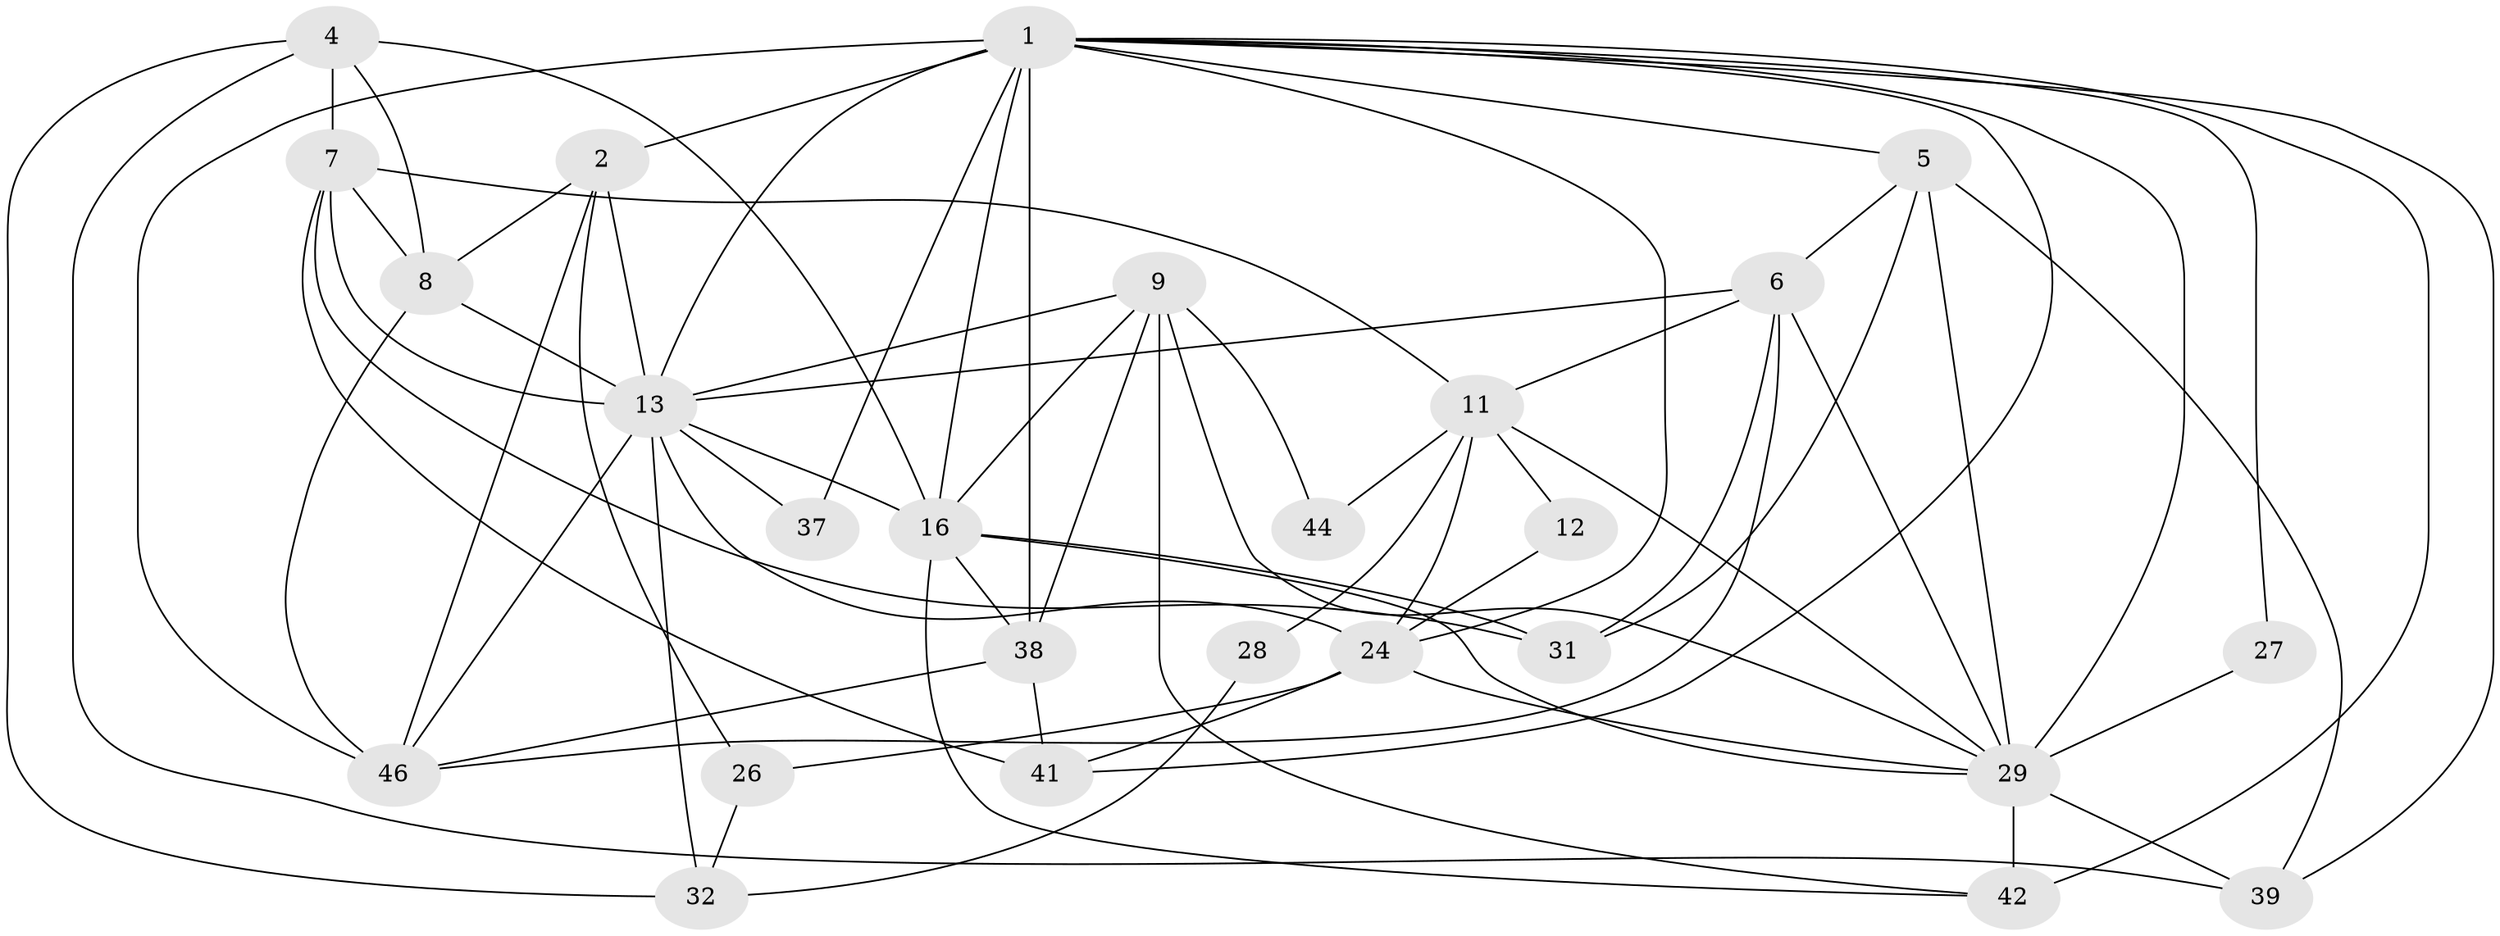 // original degree distribution, {5: 0.22641509433962265, 4: 0.32075471698113206, 3: 0.20754716981132076, 7: 0.018867924528301886, 2: 0.1320754716981132, 6: 0.09433962264150944}
// Generated by graph-tools (version 1.1) at 2025/15/03/09/25 04:15:06]
// undirected, 26 vertices, 69 edges
graph export_dot {
graph [start="1"]
  node [color=gray90,style=filled];
  1 [super="+51+18+3"];
  2 [super="+20+19"];
  4 [super="+10"];
  5 [super="+50"];
  6 [super="+14"];
  7 [super="+17"];
  8 [super="+48"];
  9 [super="+22"];
  11;
  12;
  13 [super="+21+23"];
  16 [super="+35+33"];
  24 [super="+36+30"];
  26;
  27;
  28;
  29 [super="+47+34+40"];
  31;
  32;
  37;
  38 [super="+45"];
  39;
  41;
  42;
  44;
  46 [super="+49"];
  1 -- 13;
  1 -- 2;
  1 -- 38 [weight=2];
  1 -- 39;
  1 -- 24;
  1 -- 41;
  1 -- 5;
  1 -- 37;
  1 -- 42;
  1 -- 27;
  1 -- 46;
  1 -- 16 [weight=2];
  1 -- 29;
  2 -- 46;
  2 -- 26;
  2 -- 13 [weight=2];
  2 -- 8;
  4 -- 16;
  4 -- 8;
  4 -- 32;
  4 -- 39;
  4 -- 7;
  5 -- 31 [weight=2];
  5 -- 29;
  5 -- 6;
  5 -- 39;
  6 -- 11;
  6 -- 13;
  6 -- 29;
  6 -- 46;
  6 -- 31;
  7 -- 31;
  7 -- 41;
  7 -- 11;
  7 -- 13;
  7 -- 8;
  8 -- 13;
  8 -- 46;
  9 -- 13;
  9 -- 29 [weight=2];
  9 -- 38;
  9 -- 42;
  9 -- 44;
  9 -- 16;
  11 -- 12;
  11 -- 28;
  11 -- 44;
  11 -- 29;
  11 -- 24;
  12 -- 24;
  13 -- 46;
  13 -- 16;
  13 -- 32;
  13 -- 37;
  13 -- 24;
  16 -- 42;
  16 -- 29;
  16 -- 38;
  16 -- 31;
  24 -- 26;
  24 -- 41;
  24 -- 29;
  26 -- 32;
  27 -- 29 [weight=2];
  28 -- 32;
  29 -- 42 [weight=2];
  29 -- 39;
  38 -- 46;
  38 -- 41;
}
